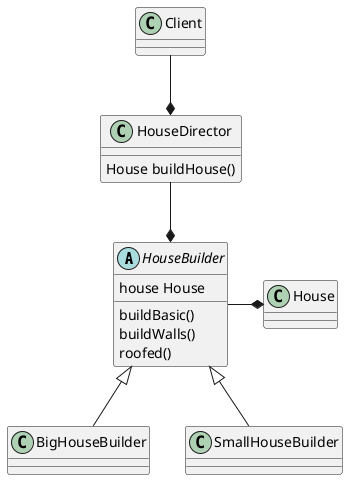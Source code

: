 @startuml

abstract class HouseBuilder
HouseBuilder : house House
HouseBuilder : buildBasic()
HouseBuilder : buildWalls()
HouseBuilder : roofed()


class BigHouseBuilder
class SmallHouseBuilder
class House
class Client

class HouseDirector
HouseDirector :  House buildHouse()

HouseBuilder <|-- BigHouseBuilder
HouseBuilder <|-- SmallHouseBuilder

HouseBuilder -* House
HouseDirector --* HouseBuilder
Client --* HouseDirector
@enduml